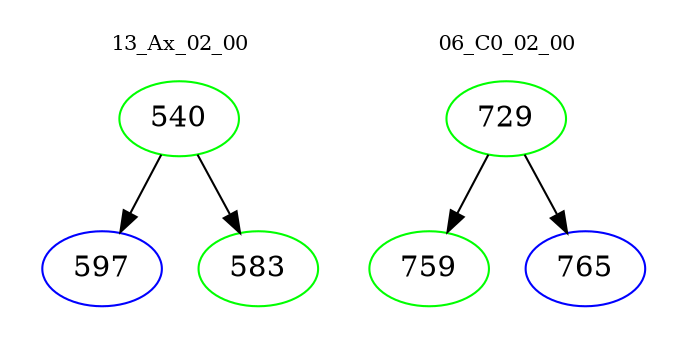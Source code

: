 digraph{
subgraph cluster_0 {
color = white
label = "13_Ax_02_00";
fontsize=10;
T0_540 [label="540", color="green"]
T0_540 -> T0_597 [color="black"]
T0_597 [label="597", color="blue"]
T0_540 -> T0_583 [color="black"]
T0_583 [label="583", color="green"]
}
subgraph cluster_1 {
color = white
label = "06_C0_02_00";
fontsize=10;
T1_729 [label="729", color="green"]
T1_729 -> T1_759 [color="black"]
T1_759 [label="759", color="green"]
T1_729 -> T1_765 [color="black"]
T1_765 [label="765", color="blue"]
}
}

